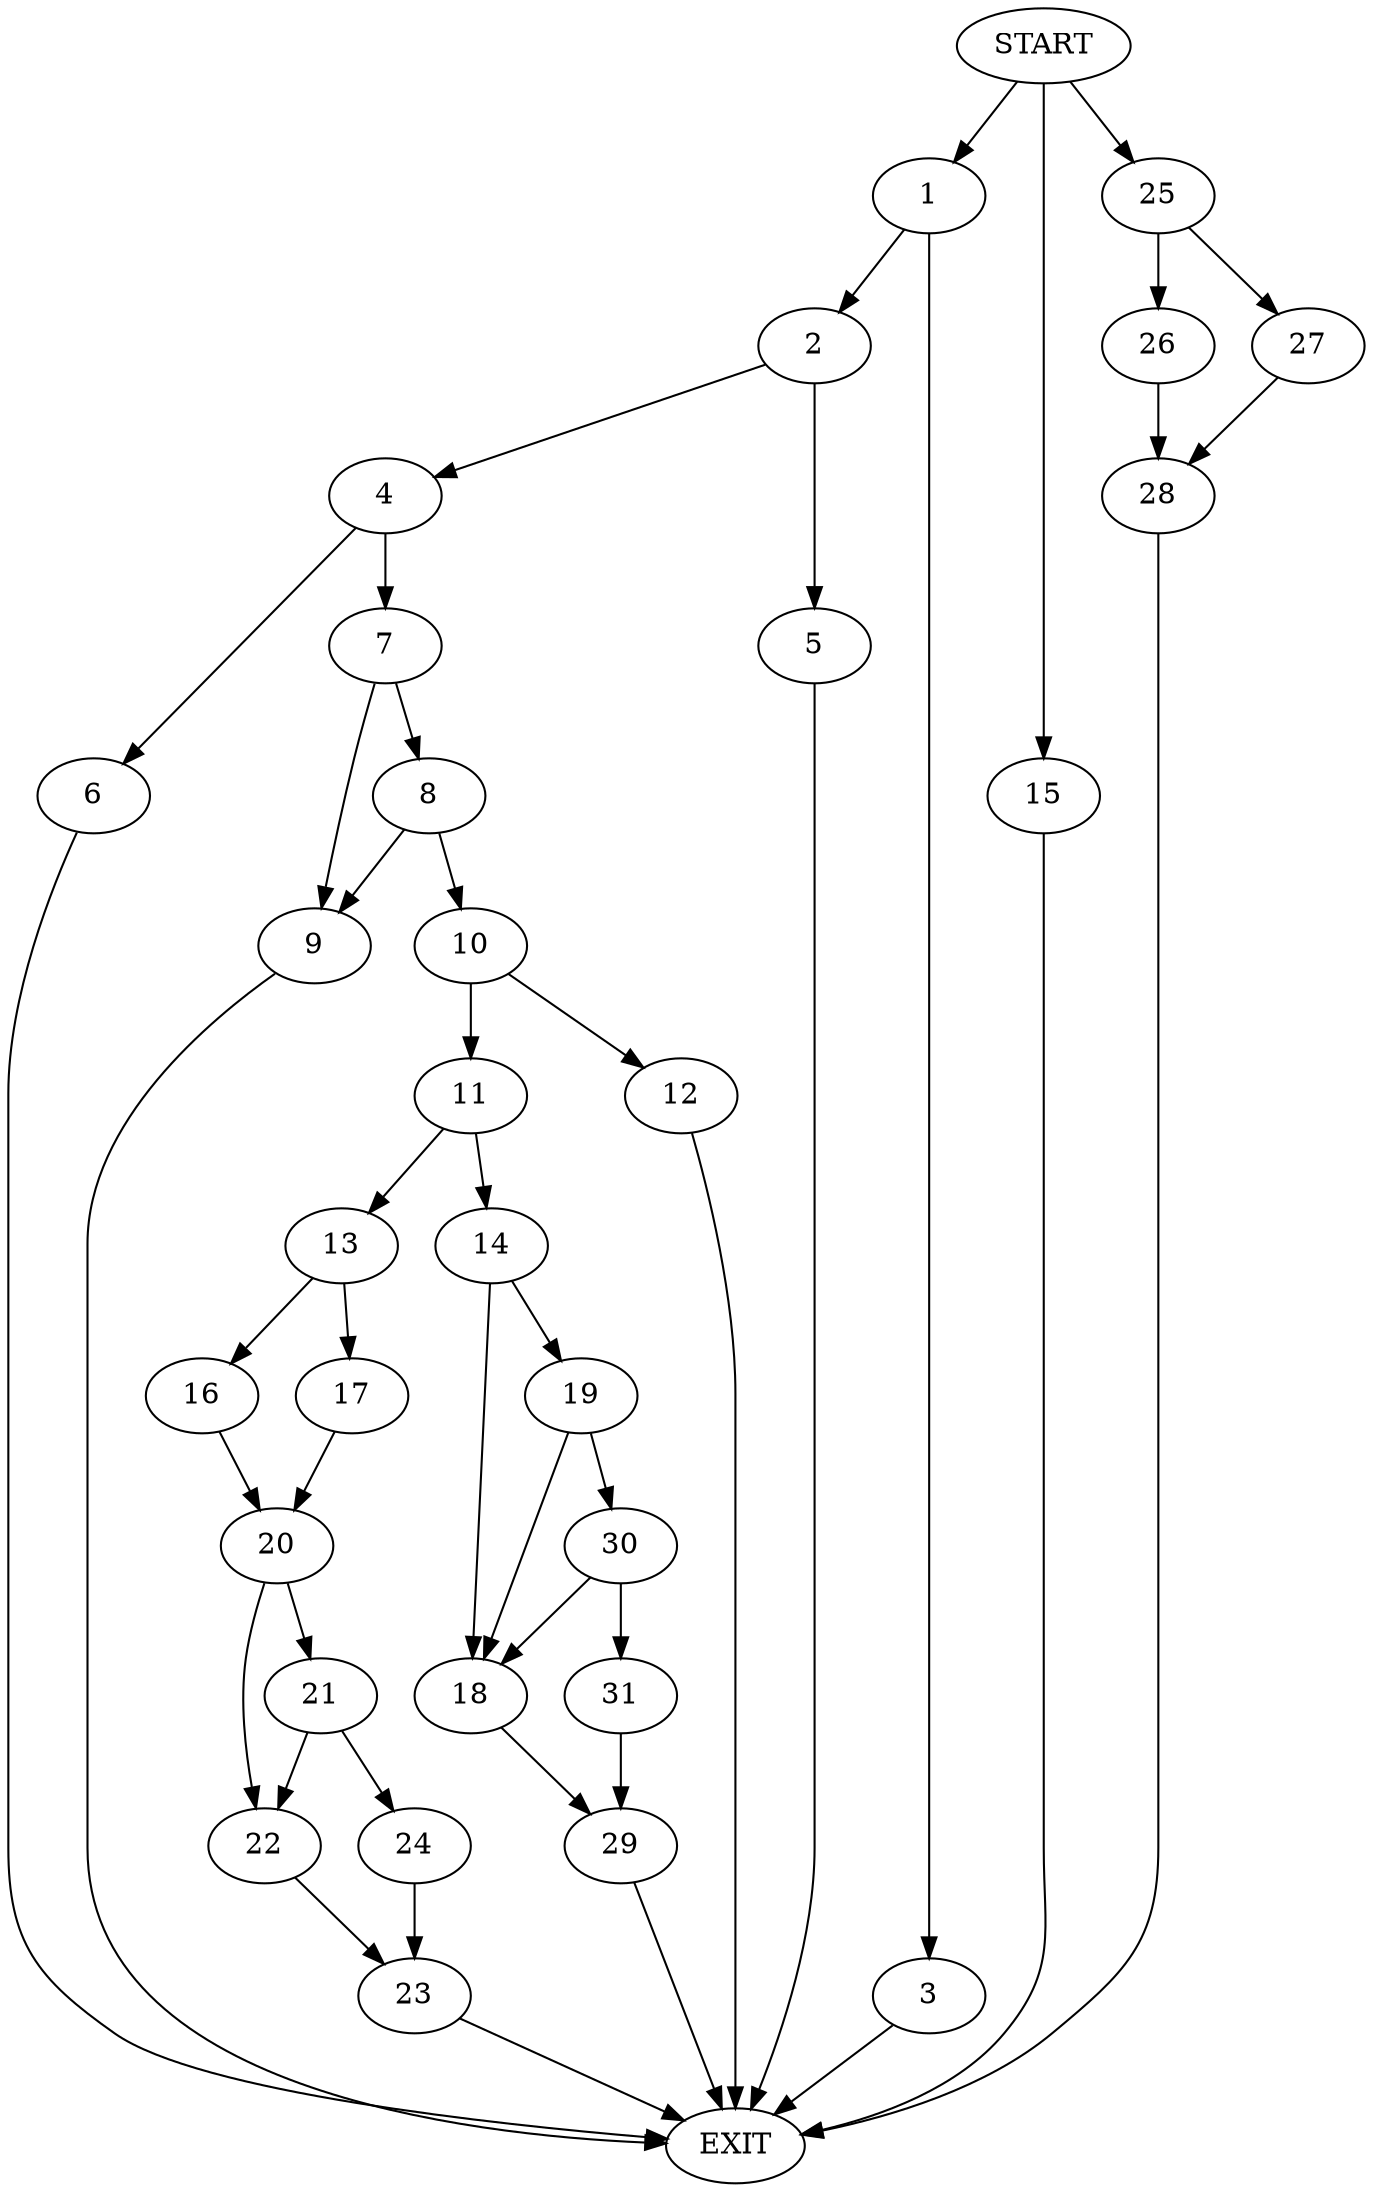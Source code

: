 digraph {
0 [label="START"]
32 [label="EXIT"]
0 -> 1
1 -> 2
1 -> 3
3 -> 32
2 -> 4
2 -> 5
4 -> 6
4 -> 7
5 -> 32
6 -> 32
7 -> 8
7 -> 9
8 -> 10
8 -> 9
9 -> 32
10 -> 11
10 -> 12
11 -> 13
11 -> 14
12 -> 32
0 -> 15
15 -> 32
13 -> 16
13 -> 17
14 -> 18
14 -> 19
16 -> 20
17 -> 20
20 -> 21
20 -> 22
22 -> 23
21 -> 24
21 -> 22
0 -> 25
25 -> 26
25 -> 27
27 -> 28
26 -> 28
28 -> 32
24 -> 23
23 -> 32
18 -> 29
19 -> 18
19 -> 30
30 -> 18
30 -> 31
31 -> 29
29 -> 32
}

